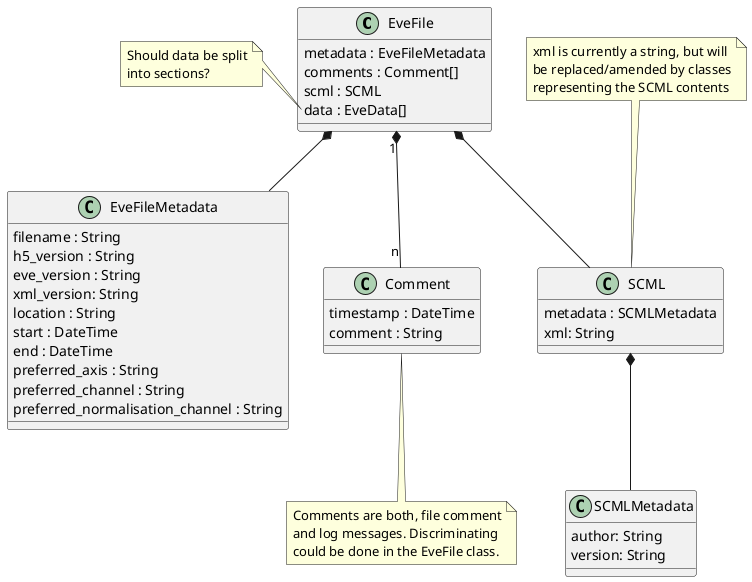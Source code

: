 @startuml

class EveFile {
    metadata : EveFileMetadata
    comments : Comment[]
    scml : SCML
    data : EveData[]
}
note left of EveFile::data
    Should data be split
    into sections?
end note

class EveFileMetadata{
    filename : String
    h5_version : String
    eve_version : String
    xml_version: String
    location : String
    start : DateTime
    end : DateTime
    preferred_axis : String
    preferred_channel : String
    preferred_normalisation_channel : String
}

class Comment {
    timestamp : DateTime
    comment : String
}
note bottom: Comments are both, file comment\nand log messages. Discriminating\ncould be done in the EveFile class. 

class SCML {
    metadata : SCMLMetadata
    xml: String
}
note top: xml is currently a string, but will\nbe replaced/amended by classes\nrepresenting the SCML contents

class SCMLMetadata {
    author: String
    version: String
}

EveFile *-- EveFileMetadata
EveFile "1" *-- "n" Comment
EveFile *-- SCML
SCML *-- SCMLMetadata

@enduml

